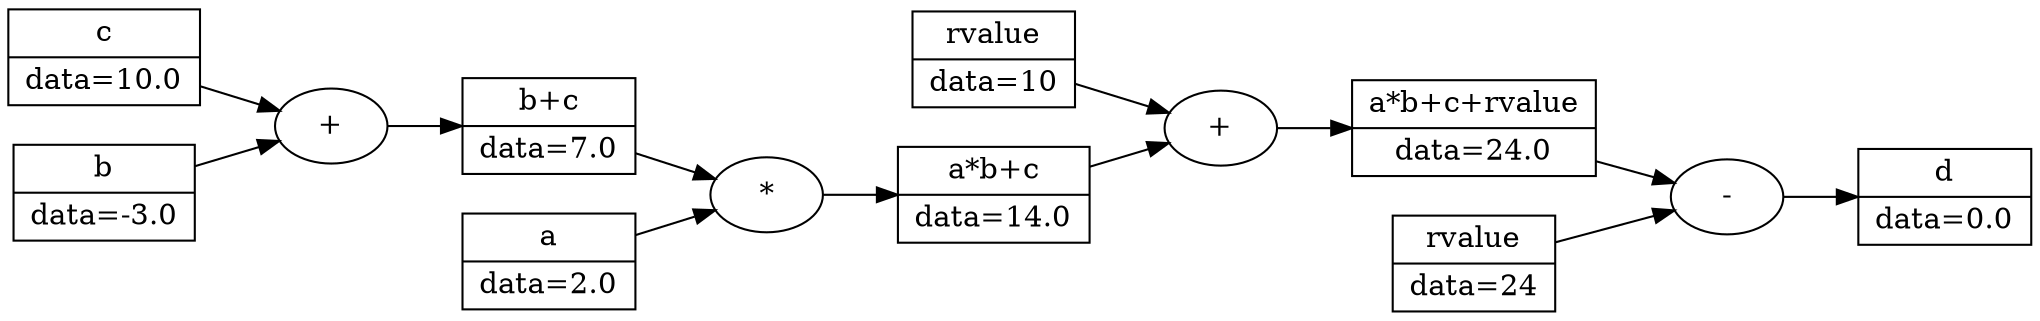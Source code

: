 digraph {
	graph [rankdir=LR]
	4424632736 [label="d | data=0.0" shape=record]
	"4424632736-" [label="-"]
	"4424632736-" -> 4424632736
	4424632496 -> "4424632736-"
	4424632640 -> "4424632736-"
	4424632496 [label="a*b+c+rvalue | data=24.0" shape=record]
	"4424632496+" [label="+"]
	"4424632496+" -> 4424632496
	4424632448 -> "4424632496+"
	4372948928 -> "4424632496+"
	4424632640 [label="rvalue | data=24" shape=record]
	4424632448 [label="rvalue | data=10" shape=record]
	4372948928 [label="a*b+c | data=14.0" shape=record]
	"4372948928*" [label="*"]
	"4372948928*" -> 4372948928
	4372948736 -> "4372948928*"
	4372950560 -> "4372948928*"
	4372948736 [label="b+c | data=7.0" shape=record]
	"4372948736+" [label="+"]
	"4372948736+" -> 4372948736
	4372950032 -> "4372948736+"
	4372950368 -> "4372948736+"
	4372950032 [label="c | data=10.0" shape=record]
	4372950560 [label="a | data=2.0" shape=record]
	4372950368 [label="b | data=-3.0" shape=record]
}

